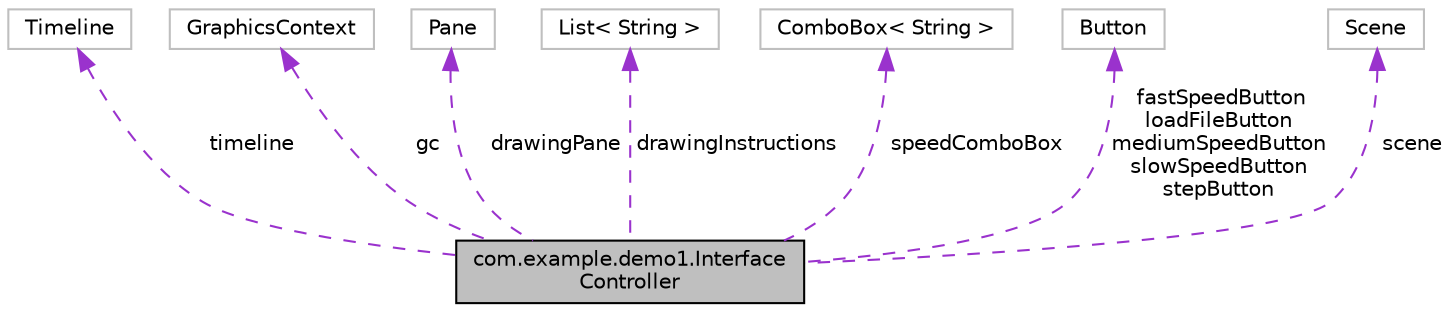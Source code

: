 digraph "com.example.demo1.InterfaceController"
{
 // LATEX_PDF_SIZE
  edge [fontname="Helvetica",fontsize="10",labelfontname="Helvetica",labelfontsize="10"];
  node [fontname="Helvetica",fontsize="10",shape=record];
  Node1 [label="com.example.demo1.Interface\lController",height=0.2,width=0.4,color="black", fillcolor="grey75", style="filled", fontcolor="black",tooltip=" "];
  Node2 -> Node1 [dir="back",color="darkorchid3",fontsize="10",style="dashed",label=" timeline" ];
  Node2 [label="Timeline",height=0.2,width=0.4,color="grey75", fillcolor="white", style="filled",tooltip=" "];
  Node3 -> Node1 [dir="back",color="darkorchid3",fontsize="10",style="dashed",label=" gc" ];
  Node3 [label="GraphicsContext",height=0.2,width=0.4,color="grey75", fillcolor="white", style="filled",tooltip=" "];
  Node4 -> Node1 [dir="back",color="darkorchid3",fontsize="10",style="dashed",label=" drawingPane" ];
  Node4 [label="Pane",height=0.2,width=0.4,color="grey75", fillcolor="white", style="filled",tooltip=" "];
  Node5 -> Node1 [dir="back",color="darkorchid3",fontsize="10",style="dashed",label=" drawingInstructions" ];
  Node5 [label="List\< String \>",height=0.2,width=0.4,color="grey75", fillcolor="white", style="filled",tooltip=" "];
  Node6 -> Node1 [dir="back",color="darkorchid3",fontsize="10",style="dashed",label=" speedComboBox" ];
  Node6 [label="ComboBox\< String \>",height=0.2,width=0.4,color="grey75", fillcolor="white", style="filled",tooltip=" "];
  Node7 -> Node1 [dir="back",color="darkorchid3",fontsize="10",style="dashed",label=" fastSpeedButton\nloadFileButton\nmediumSpeedButton\nslowSpeedButton\nstepButton" ];
  Node7 [label="Button",height=0.2,width=0.4,color="grey75", fillcolor="white", style="filled",tooltip=" "];
  Node8 -> Node1 [dir="back",color="darkorchid3",fontsize="10",style="dashed",label=" scene" ];
  Node8 [label="Scene",height=0.2,width=0.4,color="grey75", fillcolor="white", style="filled",tooltip=" "];
}
